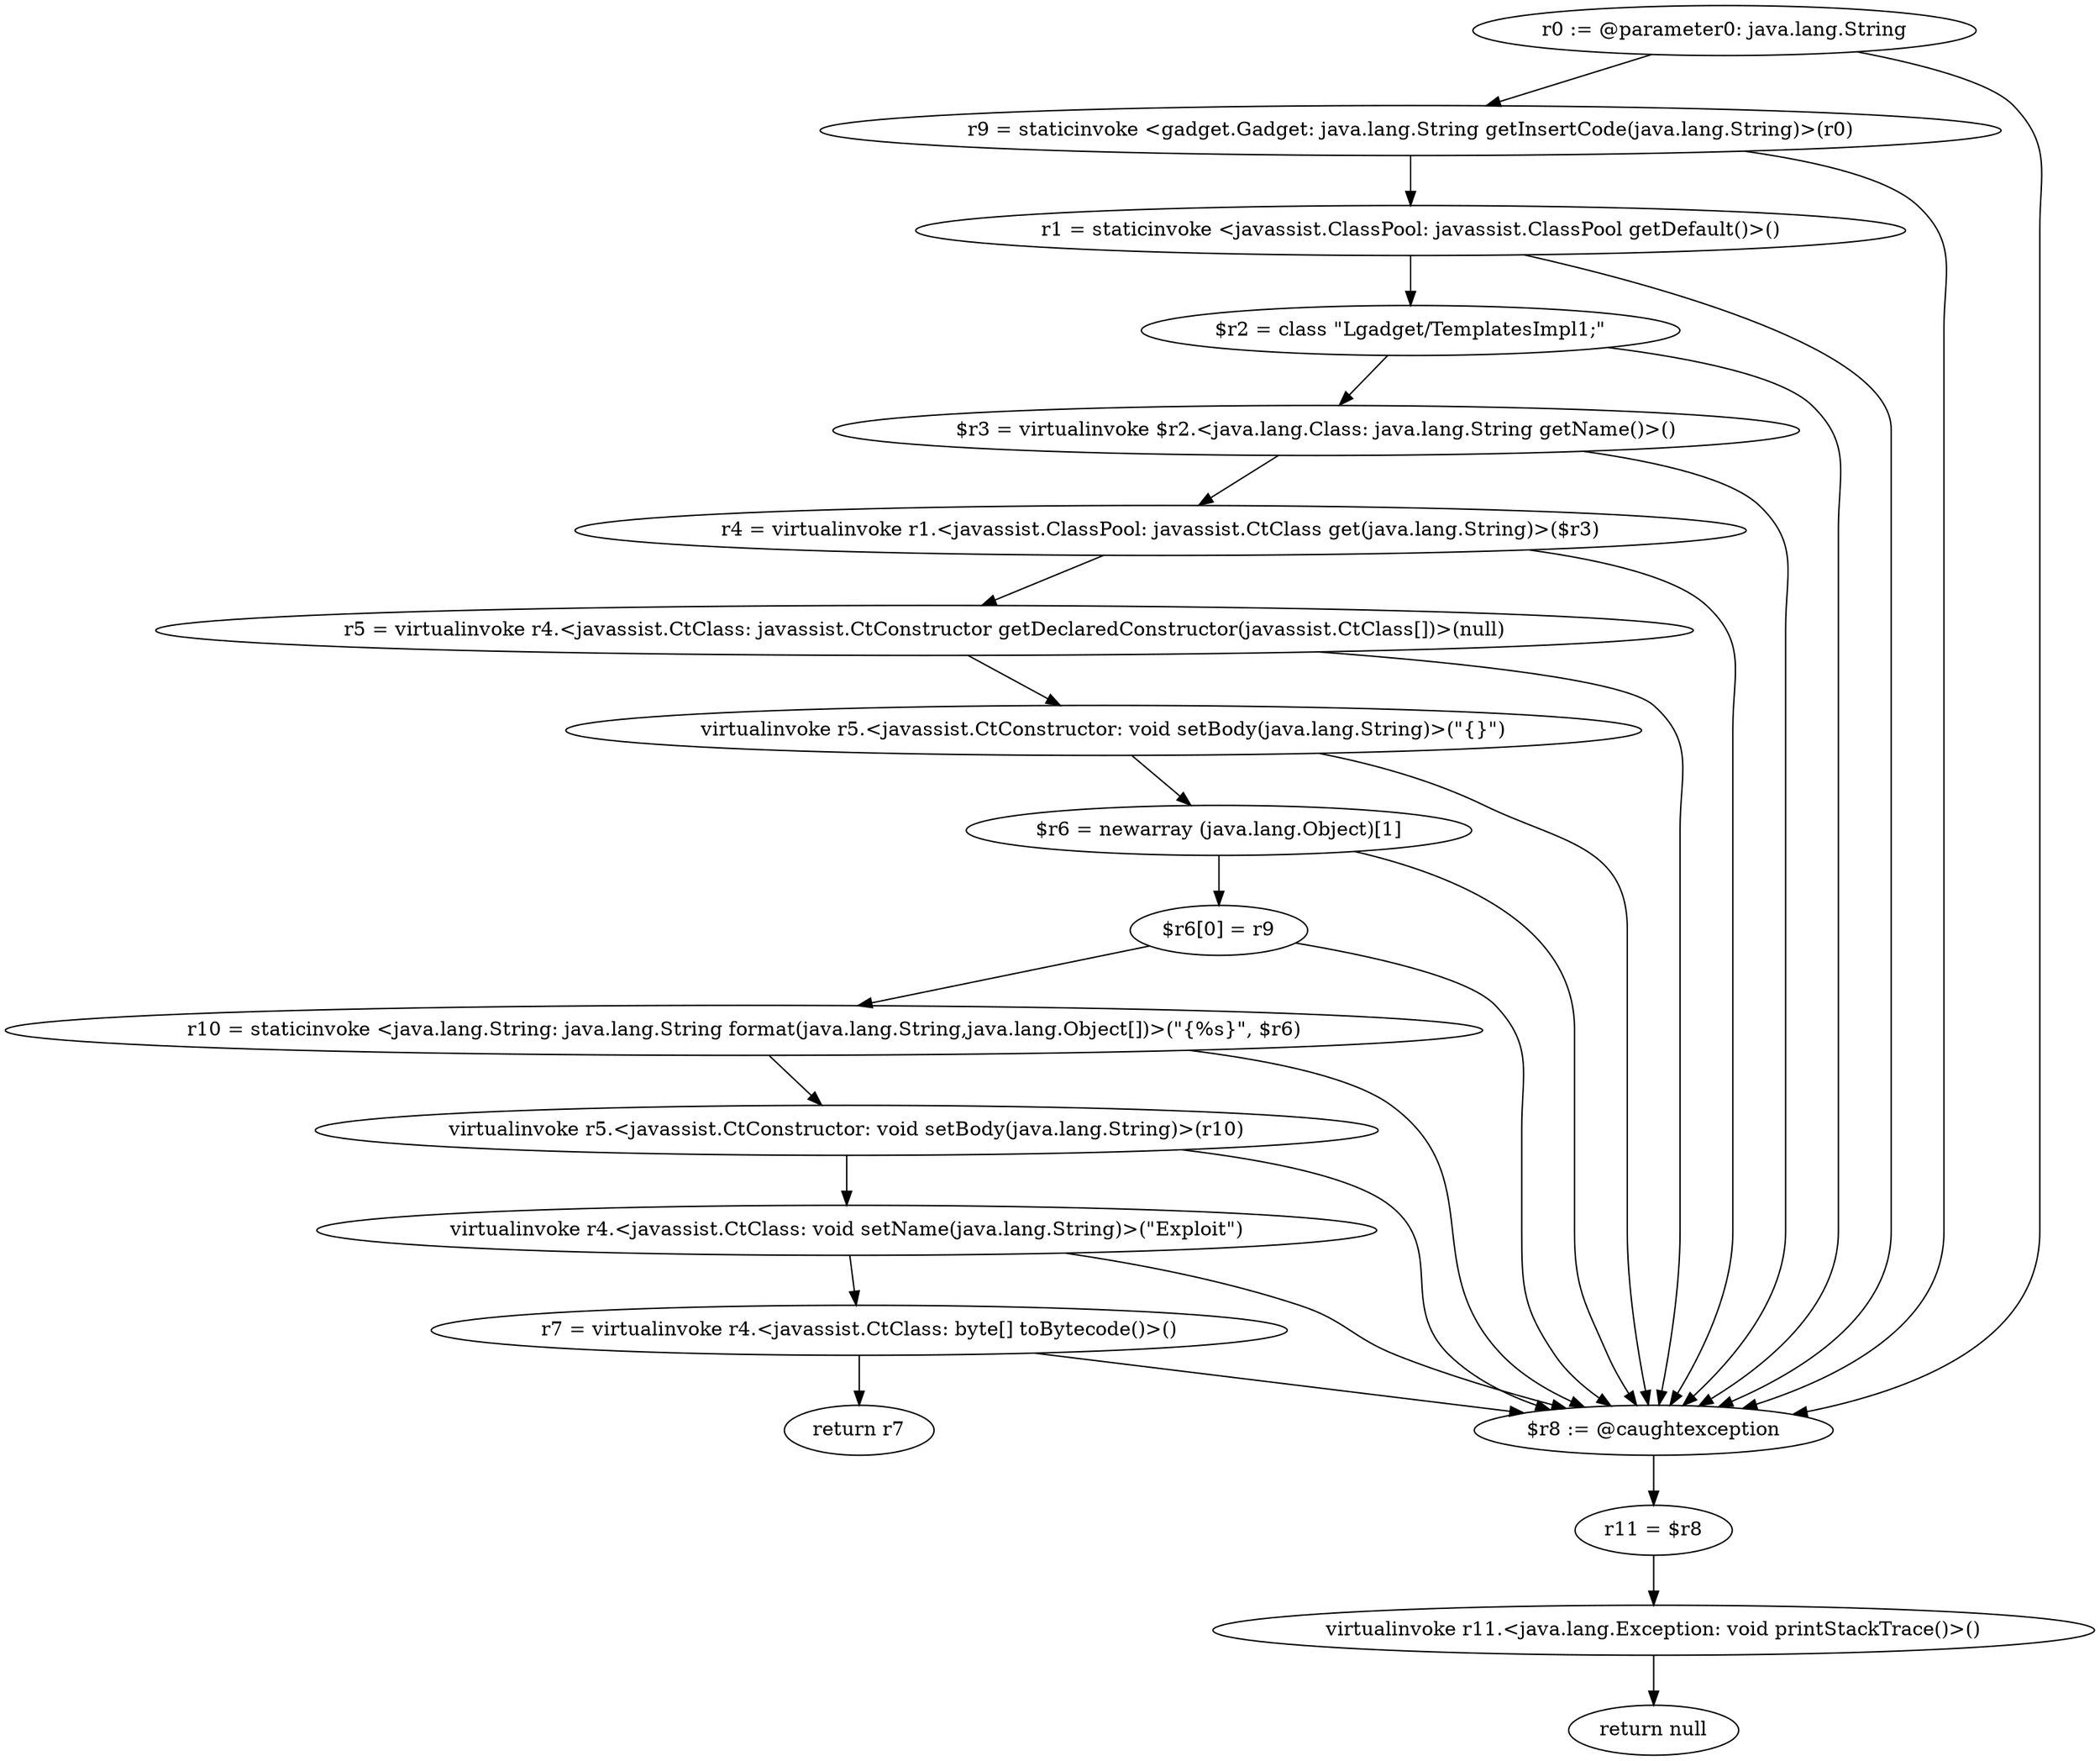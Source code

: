 digraph "unitGraph" {
    "r0 := @parameter0: java.lang.String"
    "r9 = staticinvoke <gadget.Gadget: java.lang.String getInsertCode(java.lang.String)>(r0)"
    "r1 = staticinvoke <javassist.ClassPool: javassist.ClassPool getDefault()>()"
    "$r2 = class \"Lgadget/TemplatesImpl1;\""
    "$r3 = virtualinvoke $r2.<java.lang.Class: java.lang.String getName()>()"
    "r4 = virtualinvoke r1.<javassist.ClassPool: javassist.CtClass get(java.lang.String)>($r3)"
    "r5 = virtualinvoke r4.<javassist.CtClass: javassist.CtConstructor getDeclaredConstructor(javassist.CtClass[])>(null)"
    "virtualinvoke r5.<javassist.CtConstructor: void setBody(java.lang.String)>(\"{}\")"
    "$r6 = newarray (java.lang.Object)[1]"
    "$r6[0] = r9"
    "r10 = staticinvoke <java.lang.String: java.lang.String format(java.lang.String,java.lang.Object[])>(\"{%s}\", $r6)"
    "virtualinvoke r5.<javassist.CtConstructor: void setBody(java.lang.String)>(r10)"
    "virtualinvoke r4.<javassist.CtClass: void setName(java.lang.String)>(\"Exploit\")"
    "r7 = virtualinvoke r4.<javassist.CtClass: byte[] toBytecode()>()"
    "return r7"
    "$r8 := @caughtexception"
    "r11 = $r8"
    "virtualinvoke r11.<java.lang.Exception: void printStackTrace()>()"
    "return null"
    "r0 := @parameter0: java.lang.String"->"r9 = staticinvoke <gadget.Gadget: java.lang.String getInsertCode(java.lang.String)>(r0)";
    "r0 := @parameter0: java.lang.String"->"$r8 := @caughtexception";
    "r9 = staticinvoke <gadget.Gadget: java.lang.String getInsertCode(java.lang.String)>(r0)"->"r1 = staticinvoke <javassist.ClassPool: javassist.ClassPool getDefault()>()";
    "r9 = staticinvoke <gadget.Gadget: java.lang.String getInsertCode(java.lang.String)>(r0)"->"$r8 := @caughtexception";
    "r1 = staticinvoke <javassist.ClassPool: javassist.ClassPool getDefault()>()"->"$r2 = class \"Lgadget/TemplatesImpl1;\"";
    "r1 = staticinvoke <javassist.ClassPool: javassist.ClassPool getDefault()>()"->"$r8 := @caughtexception";
    "$r2 = class \"Lgadget/TemplatesImpl1;\""->"$r3 = virtualinvoke $r2.<java.lang.Class: java.lang.String getName()>()";
    "$r2 = class \"Lgadget/TemplatesImpl1;\""->"$r8 := @caughtexception";
    "$r3 = virtualinvoke $r2.<java.lang.Class: java.lang.String getName()>()"->"r4 = virtualinvoke r1.<javassist.ClassPool: javassist.CtClass get(java.lang.String)>($r3)";
    "$r3 = virtualinvoke $r2.<java.lang.Class: java.lang.String getName()>()"->"$r8 := @caughtexception";
    "r4 = virtualinvoke r1.<javassist.ClassPool: javassist.CtClass get(java.lang.String)>($r3)"->"r5 = virtualinvoke r4.<javassist.CtClass: javassist.CtConstructor getDeclaredConstructor(javassist.CtClass[])>(null)";
    "r4 = virtualinvoke r1.<javassist.ClassPool: javassist.CtClass get(java.lang.String)>($r3)"->"$r8 := @caughtexception";
    "r5 = virtualinvoke r4.<javassist.CtClass: javassist.CtConstructor getDeclaredConstructor(javassist.CtClass[])>(null)"->"virtualinvoke r5.<javassist.CtConstructor: void setBody(java.lang.String)>(\"{}\")";
    "r5 = virtualinvoke r4.<javassist.CtClass: javassist.CtConstructor getDeclaredConstructor(javassist.CtClass[])>(null)"->"$r8 := @caughtexception";
    "virtualinvoke r5.<javassist.CtConstructor: void setBody(java.lang.String)>(\"{}\")"->"$r6 = newarray (java.lang.Object)[1]";
    "virtualinvoke r5.<javassist.CtConstructor: void setBody(java.lang.String)>(\"{}\")"->"$r8 := @caughtexception";
    "$r6 = newarray (java.lang.Object)[1]"->"$r6[0] = r9";
    "$r6 = newarray (java.lang.Object)[1]"->"$r8 := @caughtexception";
    "$r6[0] = r9"->"r10 = staticinvoke <java.lang.String: java.lang.String format(java.lang.String,java.lang.Object[])>(\"{%s}\", $r6)";
    "$r6[0] = r9"->"$r8 := @caughtexception";
    "r10 = staticinvoke <java.lang.String: java.lang.String format(java.lang.String,java.lang.Object[])>(\"{%s}\", $r6)"->"virtualinvoke r5.<javassist.CtConstructor: void setBody(java.lang.String)>(r10)";
    "r10 = staticinvoke <java.lang.String: java.lang.String format(java.lang.String,java.lang.Object[])>(\"{%s}\", $r6)"->"$r8 := @caughtexception";
    "virtualinvoke r5.<javassist.CtConstructor: void setBody(java.lang.String)>(r10)"->"virtualinvoke r4.<javassist.CtClass: void setName(java.lang.String)>(\"Exploit\")";
    "virtualinvoke r5.<javassist.CtConstructor: void setBody(java.lang.String)>(r10)"->"$r8 := @caughtexception";
    "virtualinvoke r4.<javassist.CtClass: void setName(java.lang.String)>(\"Exploit\")"->"r7 = virtualinvoke r4.<javassist.CtClass: byte[] toBytecode()>()";
    "virtualinvoke r4.<javassist.CtClass: void setName(java.lang.String)>(\"Exploit\")"->"$r8 := @caughtexception";
    "r7 = virtualinvoke r4.<javassist.CtClass: byte[] toBytecode()>()"->"return r7";
    "r7 = virtualinvoke r4.<javassist.CtClass: byte[] toBytecode()>()"->"$r8 := @caughtexception";
    "$r8 := @caughtexception"->"r11 = $r8";
    "r11 = $r8"->"virtualinvoke r11.<java.lang.Exception: void printStackTrace()>()";
    "virtualinvoke r11.<java.lang.Exception: void printStackTrace()>()"->"return null";
}
